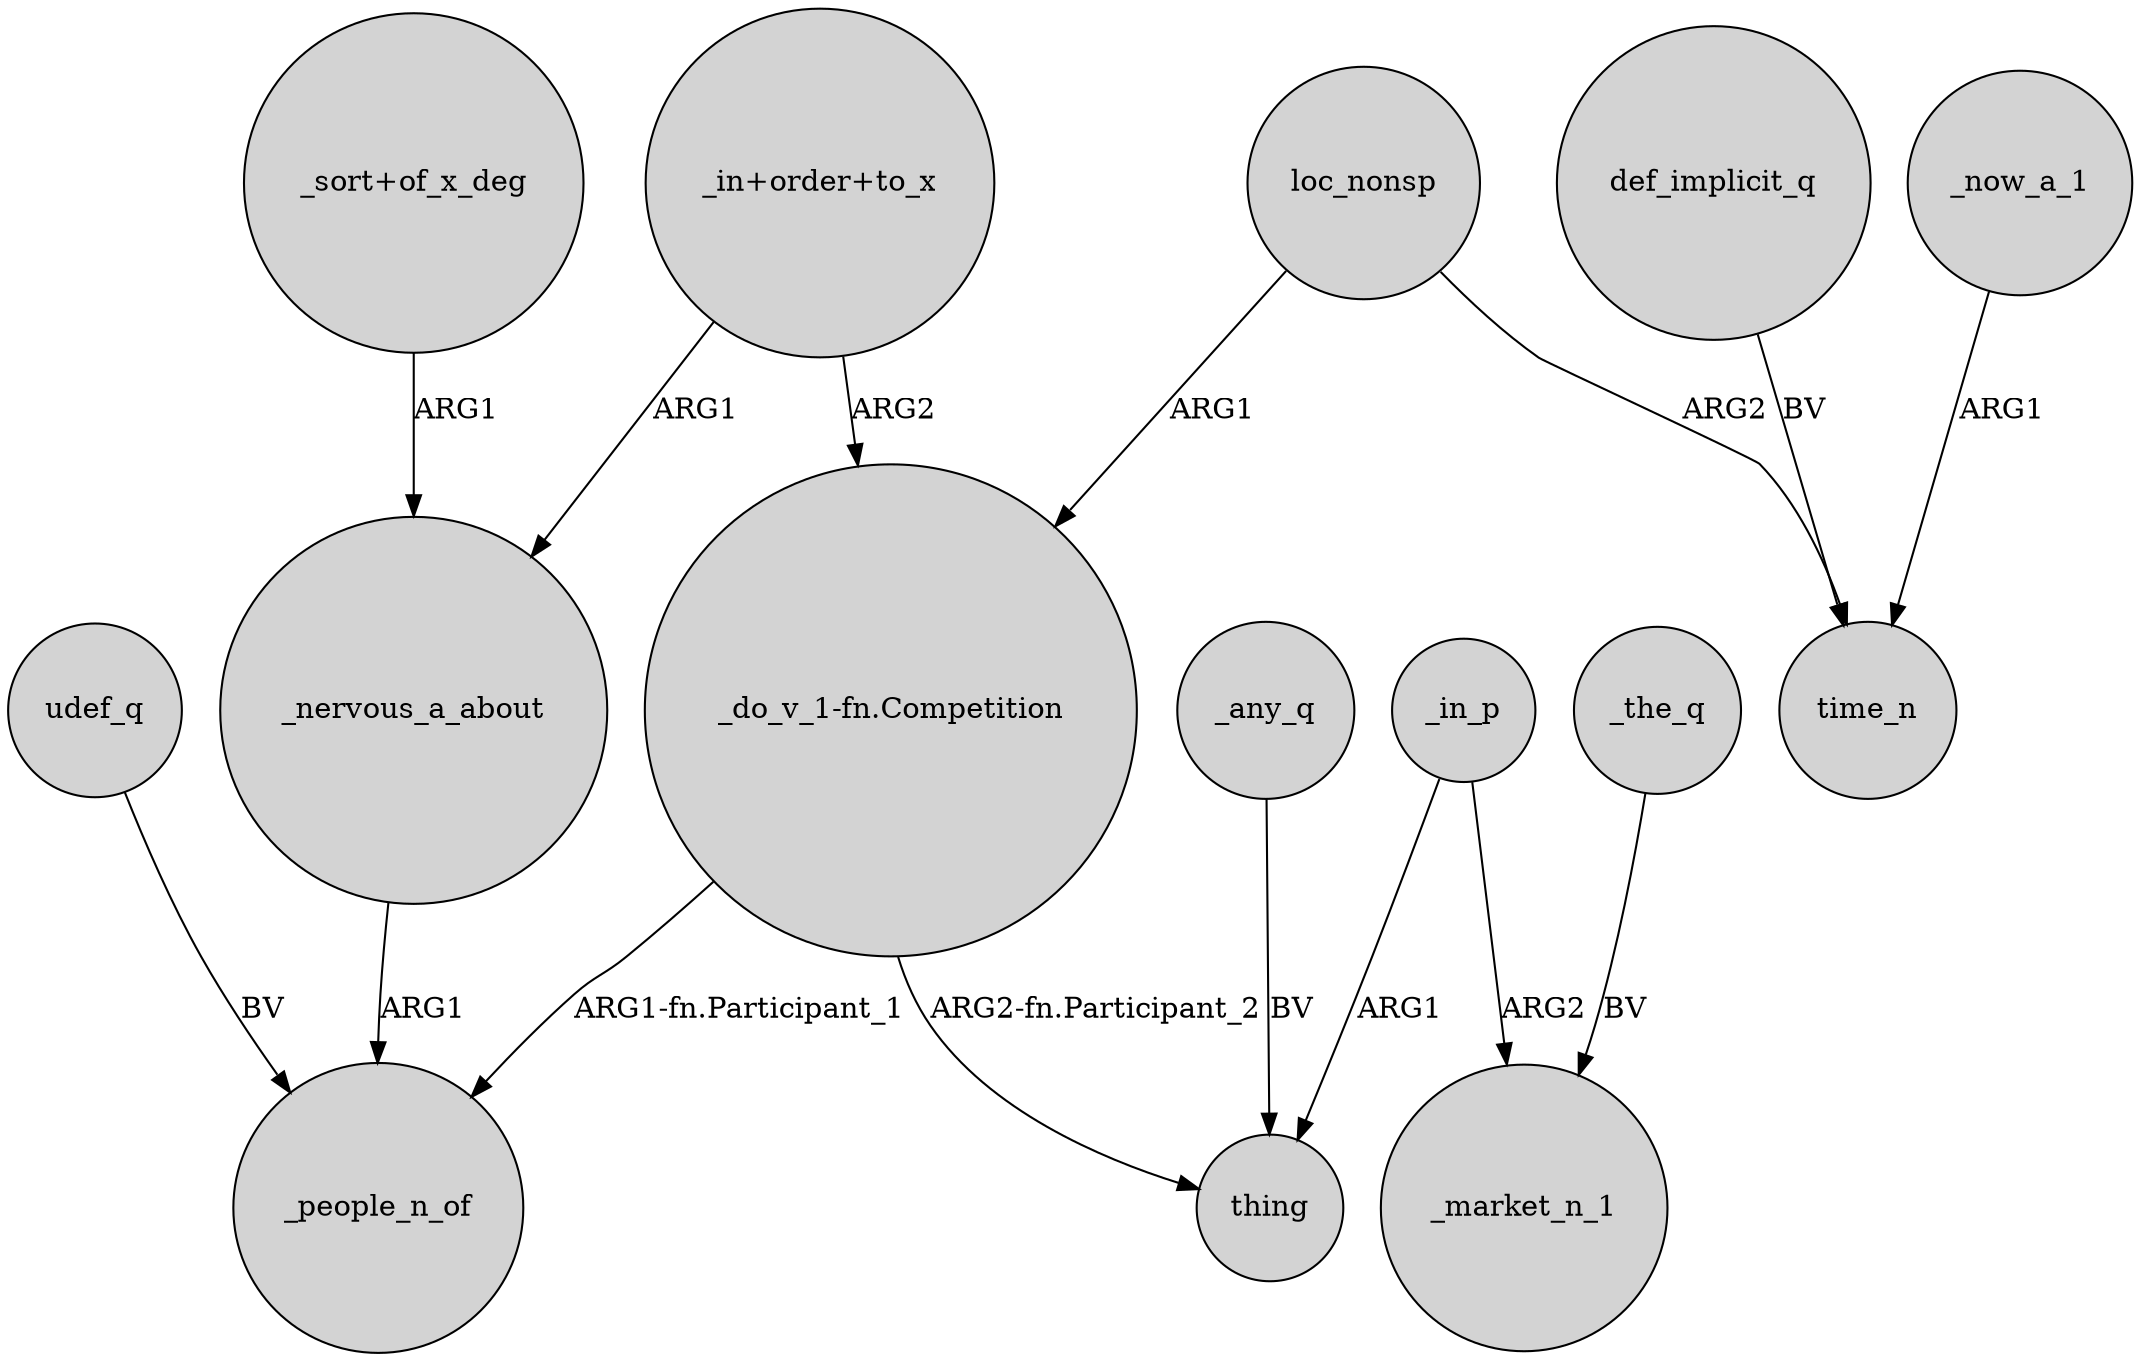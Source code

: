 digraph {
	node [shape=circle style=filled]
	"_do_v_1-fn.Competition" -> _people_n_of [label="ARG1-fn.Participant_1"]
	"_in+order+to_x" -> "_do_v_1-fn.Competition" [label=ARG2]
	udef_q -> _people_n_of [label=BV]
	"_do_v_1-fn.Competition" -> thing [label="ARG2-fn.Participant_2"]
	"_in+order+to_x" -> _nervous_a_about [label=ARG1]
	loc_nonsp -> time_n [label=ARG2]
	def_implicit_q -> time_n [label=BV]
	_now_a_1 -> time_n [label=ARG1]
	_the_q -> _market_n_1 [label=BV]
	_nervous_a_about -> _people_n_of [label=ARG1]
	"_sort+of_x_deg" -> _nervous_a_about [label=ARG1]
	_in_p -> thing [label=ARG1]
	_any_q -> thing [label=BV]
	loc_nonsp -> "_do_v_1-fn.Competition" [label=ARG1]
	_in_p -> _market_n_1 [label=ARG2]
}
